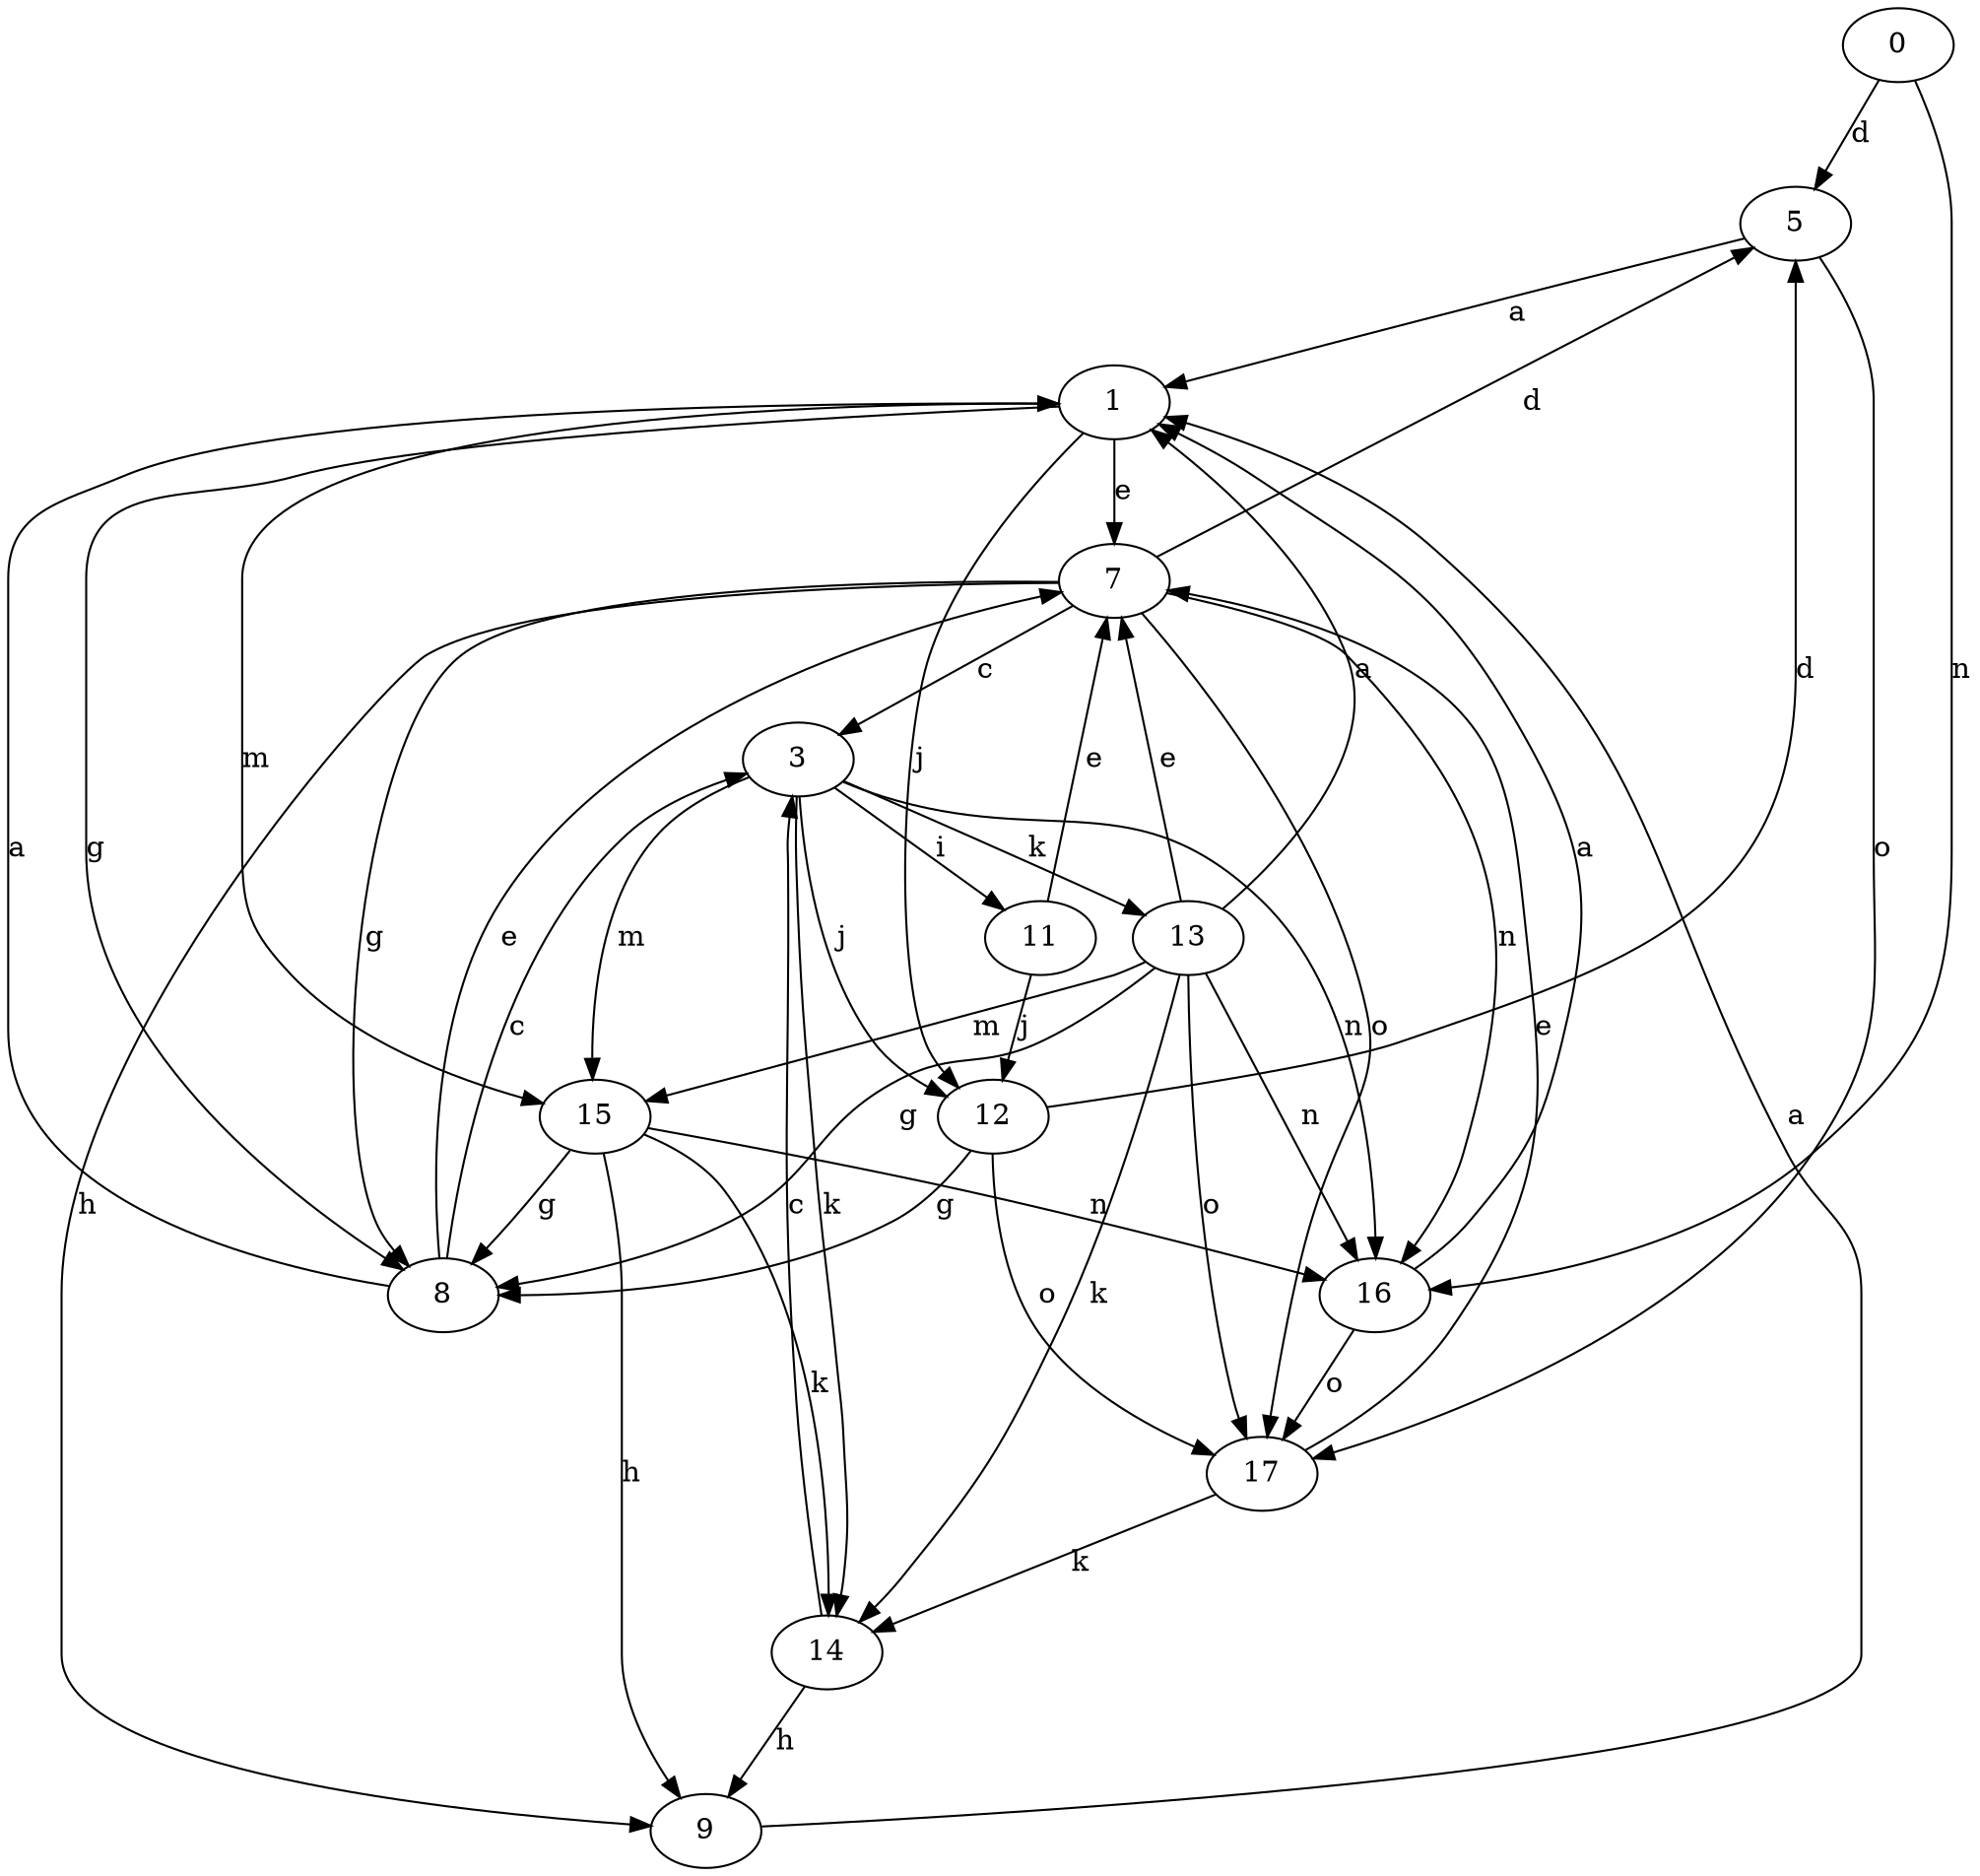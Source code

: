 strict digraph  {
0;
1;
3;
5;
7;
8;
9;
11;
12;
13;
14;
15;
16;
17;
0 -> 5  [label=d];
0 -> 16  [label=n];
1 -> 7  [label=e];
1 -> 8  [label=g];
1 -> 12  [label=j];
1 -> 15  [label=m];
3 -> 11  [label=i];
3 -> 12  [label=j];
3 -> 13  [label=k];
3 -> 14  [label=k];
3 -> 15  [label=m];
3 -> 16  [label=n];
5 -> 1  [label=a];
5 -> 17  [label=o];
7 -> 3  [label=c];
7 -> 5  [label=d];
7 -> 8  [label=g];
7 -> 9  [label=h];
7 -> 16  [label=n];
7 -> 17  [label=o];
8 -> 1  [label=a];
8 -> 3  [label=c];
8 -> 7  [label=e];
9 -> 1  [label=a];
11 -> 7  [label=e];
11 -> 12  [label=j];
12 -> 5  [label=d];
12 -> 8  [label=g];
12 -> 17  [label=o];
13 -> 1  [label=a];
13 -> 7  [label=e];
13 -> 8  [label=g];
13 -> 14  [label=k];
13 -> 15  [label=m];
13 -> 16  [label=n];
13 -> 17  [label=o];
14 -> 3  [label=c];
14 -> 9  [label=h];
15 -> 8  [label=g];
15 -> 9  [label=h];
15 -> 14  [label=k];
15 -> 16  [label=n];
16 -> 1  [label=a];
16 -> 17  [label=o];
17 -> 7  [label=e];
17 -> 14  [label=k];
}

